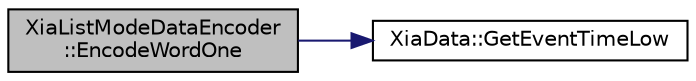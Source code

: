 digraph "XiaListModeDataEncoder::EncodeWordOne"
{
  edge [fontname="Helvetica",fontsize="10",labelfontname="Helvetica",labelfontsize="10"];
  node [fontname="Helvetica",fontsize="10",shape=record];
  rankdir="LR";
  Node1 [label="XiaListModeDataEncoder\l::EncodeWordOne",height=0.2,width=0.4,color="black", fillcolor="grey75", style="filled", fontcolor="black"];
  Node1 -> Node2 [color="midnightblue",fontsize="10",style="solid",fontname="Helvetica"];
  Node2 [label="XiaData::GetEventTimeLow",height=0.2,width=0.4,color="black", fillcolor="white", style="filled",URL="$d2/ddd/class_xia_data.html#a477694efe035660d8b7c2f66edeb6391"];
}
